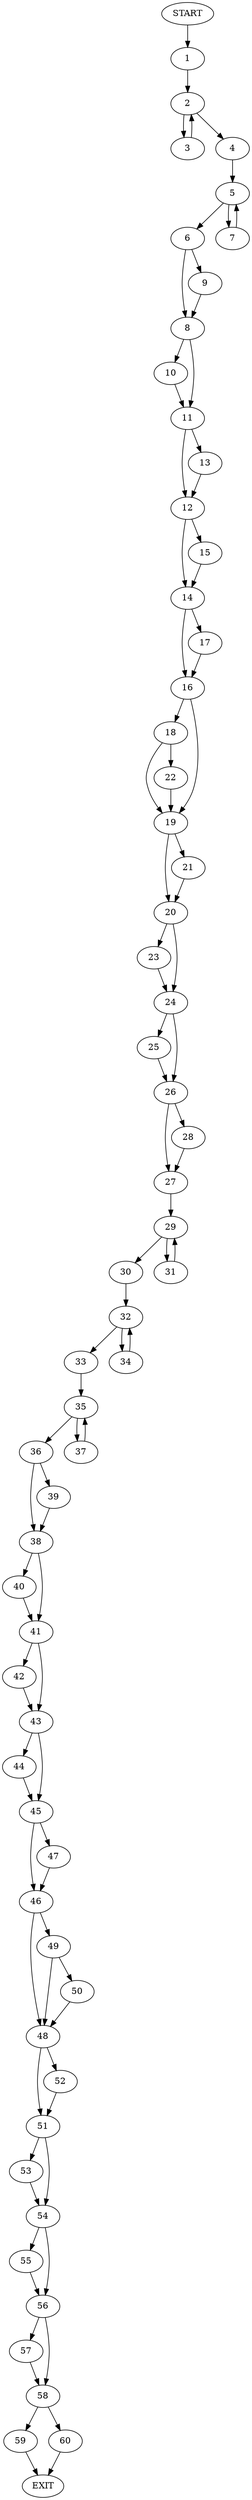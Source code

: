 digraph {
0 [label="START"]
61 [label="EXIT"]
0 -> 1
1 -> 2
2 -> 3
2 -> 4
4 -> 5
3 -> 2
5 -> 6
5 -> 7
6 -> 8
6 -> 9
7 -> 5
9 -> 8
8 -> 10
8 -> 11
10 -> 11
11 -> 12
11 -> 13
13 -> 12
12 -> 14
12 -> 15
15 -> 14
14 -> 16
14 -> 17
16 -> 18
16 -> 19
17 -> 16
19 -> 20
19 -> 21
18 -> 22
18 -> 19
22 -> 19
20 -> 23
20 -> 24
21 -> 20
23 -> 24
24 -> 25
24 -> 26
25 -> 26
26 -> 27
26 -> 28
28 -> 27
27 -> 29
29 -> 30
29 -> 31
30 -> 32
31 -> 29
32 -> 33
32 -> 34
33 -> 35
34 -> 32
35 -> 36
35 -> 37
37 -> 35
36 -> 38
36 -> 39
38 -> 40
38 -> 41
39 -> 38
40 -> 41
41 -> 42
41 -> 43
43 -> 44
43 -> 45
42 -> 43
44 -> 45
45 -> 46
45 -> 47
47 -> 46
46 -> 48
46 -> 49
49 -> 48
49 -> 50
48 -> 51
48 -> 52
50 -> 48
51 -> 53
51 -> 54
52 -> 51
54 -> 55
54 -> 56
53 -> 54
56 -> 57
56 -> 58
55 -> 56
57 -> 58
58 -> 59
58 -> 60
59 -> 61
60 -> 61
}
